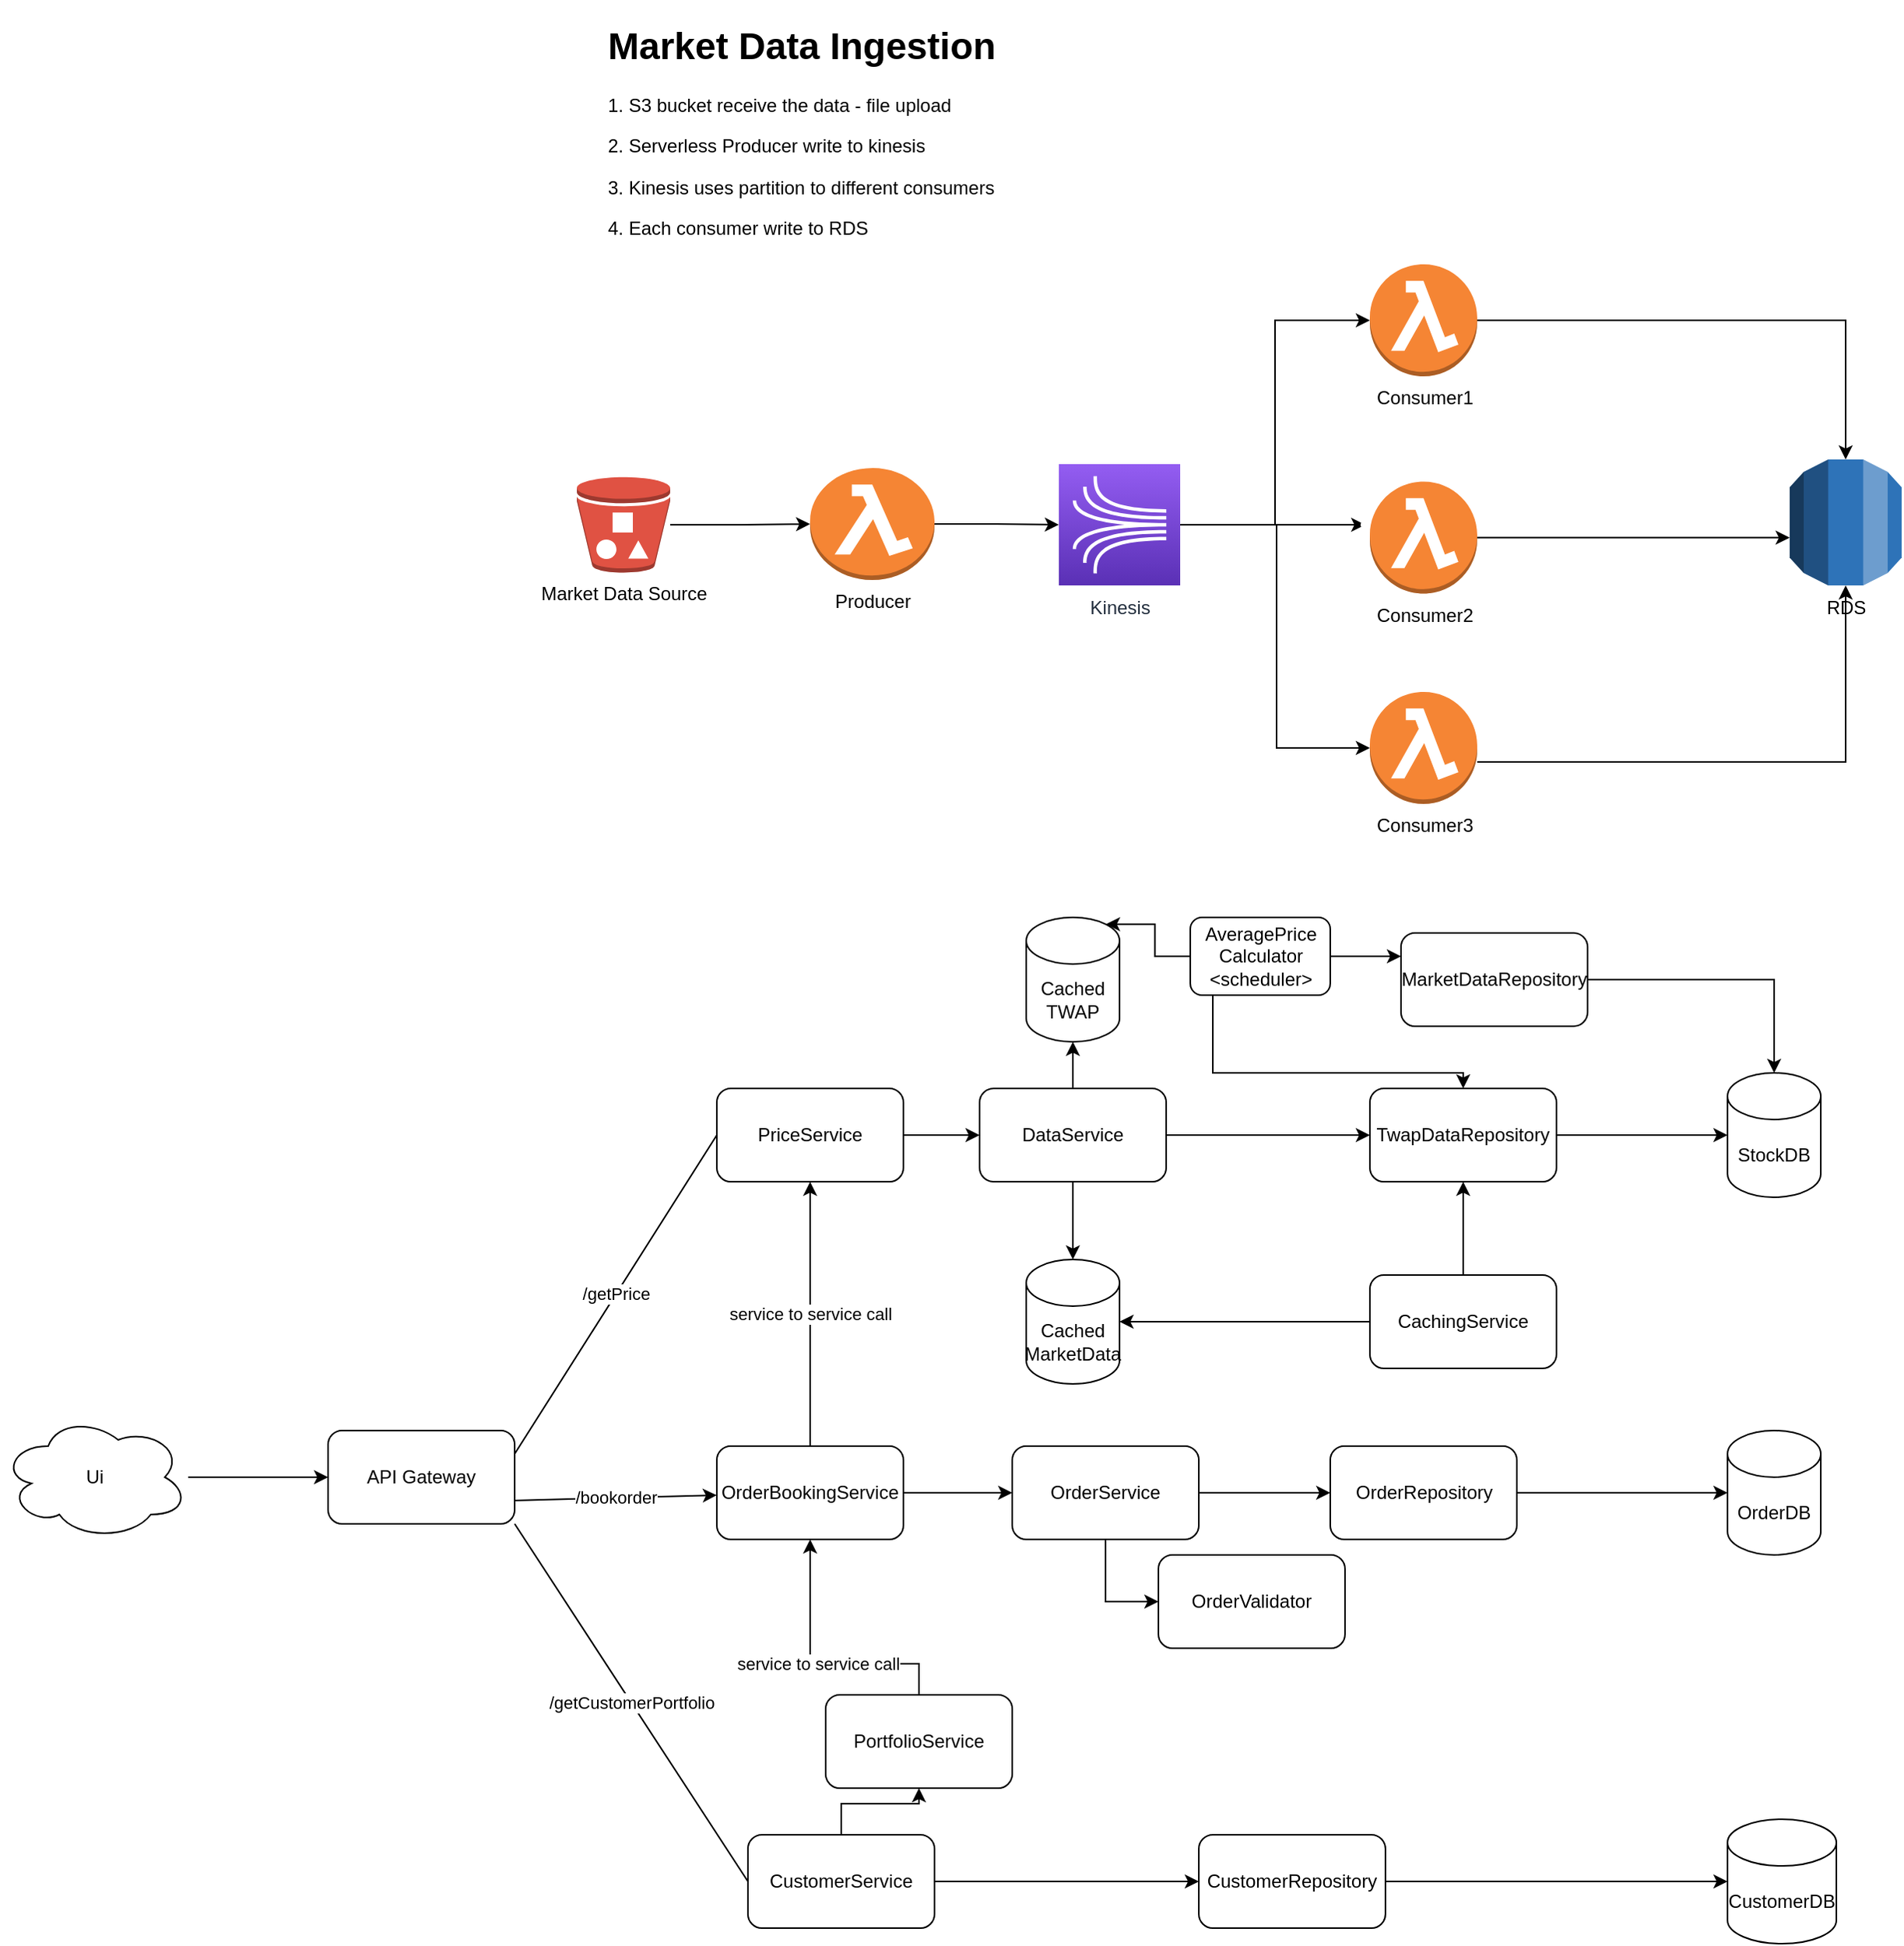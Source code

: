 <mxfile version="15.5.8" type="github">
  <diagram id="6CumLA6GRascpSRATFEl" name="Page-1">
    <mxGraphModel dx="2480" dy="712" grid="1" gridSize="10" guides="1" tooltips="1" connect="1" arrows="1" fold="1" page="1" pageScale="1" pageWidth="827" pageHeight="1169" math="0" shadow="0">
      <root>
        <mxCell id="0" />
        <mxCell id="1" parent="0" />
        <mxCell id="FRNXBc57nvbvUXJ40ujN-28" style="edgeStyle=orthogonalEdgeStyle;rounded=0;orthogonalLoop=1;jettySize=auto;html=1;" edge="1" parent="1" source="FRNXBc57nvbvUXJ40ujN-11" target="FRNXBc57nvbvUXJ40ujN-15">
          <mxGeometry relative="1" as="geometry" />
        </mxCell>
        <mxCell id="FRNXBc57nvbvUXJ40ujN-11" value="Producer" style="outlineConnect=0;dashed=0;verticalLabelPosition=bottom;verticalAlign=top;align=center;html=1;shape=mxgraph.aws3.lambda_function;fillColor=#F58534;gradientColor=none;" vertex="1" parent="1">
          <mxGeometry x="190" y="441" width="80" height="72" as="geometry" />
        </mxCell>
        <mxCell id="FRNXBc57nvbvUXJ40ujN-12" value="RDS" style="outlineConnect=0;dashed=0;verticalLabelPosition=bottom;verticalAlign=top;align=center;html=1;shape=mxgraph.aws3.rds;fillColor=#2E73B8;gradientColor=none;" vertex="1" parent="1">
          <mxGeometry x="820" y="435.5" width="72" height="81" as="geometry" />
        </mxCell>
        <mxCell id="FRNXBc57nvbvUXJ40ujN-27" style="edgeStyle=orthogonalEdgeStyle;rounded=0;orthogonalLoop=1;jettySize=auto;html=1;" edge="1" parent="1" source="FRNXBc57nvbvUXJ40ujN-13" target="FRNXBc57nvbvUXJ40ujN-11">
          <mxGeometry relative="1" as="geometry" />
        </mxCell>
        <mxCell id="FRNXBc57nvbvUXJ40ujN-13" value="Market Data Source" style="outlineConnect=0;dashed=0;verticalLabelPosition=bottom;verticalAlign=top;align=center;html=1;shape=mxgraph.aws3.bucket_with_objects;fillColor=#E05243;gradientColor=none;" vertex="1" parent="1">
          <mxGeometry x="40" y="446.75" width="60" height="61.5" as="geometry" />
        </mxCell>
        <mxCell id="FRNXBc57nvbvUXJ40ujN-20" value="" style="edgeStyle=orthogonalEdgeStyle;rounded=0;orthogonalLoop=1;jettySize=auto;html=1;" edge="1" parent="1" source="FRNXBc57nvbvUXJ40ujN-15" target="FRNXBc57nvbvUXJ40ujN-19">
          <mxGeometry relative="1" as="geometry" />
        </mxCell>
        <mxCell id="FRNXBc57nvbvUXJ40ujN-15" value="Kinesis" style="sketch=0;points=[[0,0,0],[0.25,0,0],[0.5,0,0],[0.75,0,0],[1,0,0],[0,1,0],[0.25,1,0],[0.5,1,0],[0.75,1,0],[1,1,0],[0,0.25,0],[0,0.5,0],[0,0.75,0],[1,0.25,0],[1,0.5,0],[1,0.75,0]];outlineConnect=0;fontColor=#232F3E;gradientColor=#945DF2;gradientDirection=north;fillColor=#5A30B5;strokeColor=#ffffff;dashed=0;verticalLabelPosition=bottom;verticalAlign=top;align=center;html=1;fontSize=12;fontStyle=0;aspect=fixed;shape=mxgraph.aws4.resourceIcon;resIcon=mxgraph.aws4.kinesis;" vertex="1" parent="1">
          <mxGeometry x="350" y="438.5" width="78" height="78" as="geometry" />
        </mxCell>
        <mxCell id="FRNXBc57nvbvUXJ40ujN-16" value="Consumer1" style="outlineConnect=0;dashed=0;verticalLabelPosition=bottom;verticalAlign=top;align=center;html=1;shape=mxgraph.aws3.lambda_function;fillColor=#F58534;gradientColor=none;" vertex="1" parent="1">
          <mxGeometry x="550" y="310" width="69" height="72" as="geometry" />
        </mxCell>
        <mxCell id="FRNXBc57nvbvUXJ40ujN-24" value="" style="edgeStyle=orthogonalEdgeStyle;rounded=0;orthogonalLoop=1;jettySize=auto;html=1;" edge="1" parent="1" source="FRNXBc57nvbvUXJ40ujN-17" target="FRNXBc57nvbvUXJ40ujN-12">
          <mxGeometry relative="1" as="geometry">
            <mxPoint x="740" y="520" as="targetPoint" />
            <Array as="points">
              <mxPoint x="730" y="486" />
              <mxPoint x="730" y="486" />
            </Array>
          </mxGeometry>
        </mxCell>
        <mxCell id="FRNXBc57nvbvUXJ40ujN-17" value="Consumer2" style="outlineConnect=0;dashed=0;verticalLabelPosition=bottom;verticalAlign=top;align=center;html=1;shape=mxgraph.aws3.lambda_function;fillColor=#F58534;gradientColor=none;" vertex="1" parent="1">
          <mxGeometry x="550" y="449.75" width="69" height="72" as="geometry" />
        </mxCell>
        <mxCell id="FRNXBc57nvbvUXJ40ujN-18" value="Consumer3" style="outlineConnect=0;dashed=0;verticalLabelPosition=bottom;verticalAlign=top;align=center;html=1;shape=mxgraph.aws3.lambda_function;fillColor=#F58534;gradientColor=none;" vertex="1" parent="1">
          <mxGeometry x="550" y="585" width="69" height="72" as="geometry" />
        </mxCell>
        <mxCell id="FRNXBc57nvbvUXJ40ujN-19" value="" style="shape=waypoint;sketch=0;size=6;pointerEvents=1;points=[];fillColor=#5A30B5;resizable=0;rotatable=0;perimeter=centerPerimeter;snapToPoint=1;dashed=0;fontColor=#232F3E;fontStyle=0;verticalAlign=top;strokeColor=#ffffff;gradientColor=#945DF2;gradientDirection=north;" vertex="1" parent="1">
          <mxGeometry x="527" y="457.5" width="40" height="40" as="geometry" />
        </mxCell>
        <mxCell id="FRNXBc57nvbvUXJ40ujN-21" value="" style="edgeStyle=orthogonalEdgeStyle;rounded=0;orthogonalLoop=1;jettySize=auto;html=1;entryX=0;entryY=0.5;entryDx=0;entryDy=0;entryPerimeter=0;" edge="1" parent="1" source="FRNXBc57nvbvUXJ40ujN-15" target="FRNXBc57nvbvUXJ40ujN-16">
          <mxGeometry relative="1" as="geometry">
            <mxPoint x="400" y="390" as="sourcePoint" />
            <mxPoint x="519" y="390" as="targetPoint" />
          </mxGeometry>
        </mxCell>
        <mxCell id="FRNXBc57nvbvUXJ40ujN-22" value="" style="edgeStyle=orthogonalEdgeStyle;rounded=0;orthogonalLoop=1;jettySize=auto;html=1;" edge="1" parent="1" source="FRNXBc57nvbvUXJ40ujN-15" target="FRNXBc57nvbvUXJ40ujN-18">
          <mxGeometry relative="1" as="geometry">
            <mxPoint x="438" y="487.5" as="sourcePoint" />
            <mxPoint x="560" y="356" as="targetPoint" />
            <Array as="points">
              <mxPoint x="490" y="478" />
              <mxPoint x="490" y="621" />
            </Array>
          </mxGeometry>
        </mxCell>
        <mxCell id="FRNXBc57nvbvUXJ40ujN-25" value="" style="edgeStyle=orthogonalEdgeStyle;rounded=0;orthogonalLoop=1;jettySize=auto;html=1;" edge="1" parent="1" source="FRNXBc57nvbvUXJ40ujN-16" target="FRNXBc57nvbvUXJ40ujN-12">
          <mxGeometry relative="1" as="geometry">
            <mxPoint x="626" y="345.5" as="sourcePoint" />
            <mxPoint x="827" y="345.5" as="targetPoint" />
            <Array as="points">
              <mxPoint x="856" y="346" />
            </Array>
          </mxGeometry>
        </mxCell>
        <mxCell id="FRNXBc57nvbvUXJ40ujN-26" value="" style="edgeStyle=orthogonalEdgeStyle;rounded=0;orthogonalLoop=1;jettySize=auto;html=1;" edge="1" parent="1" source="FRNXBc57nvbvUXJ40ujN-18" target="FRNXBc57nvbvUXJ40ujN-12">
          <mxGeometry relative="1" as="geometry">
            <mxPoint x="619" y="630" as="sourcePoint" />
            <mxPoint x="856" y="724.75" as="targetPoint" />
            <Array as="points">
              <mxPoint x="856" y="630" />
            </Array>
          </mxGeometry>
        </mxCell>
        <mxCell id="FRNXBc57nvbvUXJ40ujN-31" value="&lt;h1&gt;Market Data Ingestion&lt;/h1&gt;&lt;p&gt;1. S3 bucket receive the data - file upload&lt;/p&gt;&lt;p&gt;2. Serverless Producer write to kinesis&lt;/p&gt;&lt;p&gt;3. Kinesis uses partition to different consumers&lt;/p&gt;&lt;p&gt;4. Each consumer write to RDS&amp;nbsp;&lt;/p&gt;" style="text;html=1;strokeColor=none;fillColor=none;spacing=5;spacingTop=-20;whiteSpace=wrap;overflow=hidden;rounded=0;align=left;" vertex="1" parent="1">
          <mxGeometry x="55" y="150" width="270" height="190" as="geometry" />
        </mxCell>
        <mxCell id="FRNXBc57nvbvUXJ40ujN-55" style="edgeStyle=orthogonalEdgeStyle;rounded=0;orthogonalLoop=1;jettySize=auto;html=1;" edge="1" parent="1" source="FRNXBc57nvbvUXJ40ujN-77" target="FRNXBc57nvbvUXJ40ujN-53">
          <mxGeometry relative="1" as="geometry">
            <mxPoint x="220" y="860" as="sourcePoint" />
          </mxGeometry>
        </mxCell>
        <mxCell id="FRNXBc57nvbvUXJ40ujN-78" value="" style="edgeStyle=orthogonalEdgeStyle;rounded=0;orthogonalLoop=1;jettySize=auto;html=1;" edge="1" parent="1" source="FRNXBc57nvbvUXJ40ujN-33" target="FRNXBc57nvbvUXJ40ujN-77">
          <mxGeometry relative="1" as="geometry" />
        </mxCell>
        <mxCell id="FRNXBc57nvbvUXJ40ujN-33" value="PriceService" style="rounded=1;whiteSpace=wrap;html=1;align=center;" vertex="1" parent="1">
          <mxGeometry x="130" y="840" width="120" height="60" as="geometry" />
        </mxCell>
        <mxCell id="FRNXBc57nvbvUXJ40ujN-34" value="StockDB" style="shape=cylinder3;whiteSpace=wrap;html=1;boundedLbl=1;backgroundOutline=1;size=15;align=center;" vertex="1" parent="1">
          <mxGeometry x="780" y="830" width="60" height="80" as="geometry" />
        </mxCell>
        <mxCell id="FRNXBc57nvbvUXJ40ujN-60" style="edgeStyle=orthogonalEdgeStyle;rounded=0;orthogonalLoop=1;jettySize=auto;html=1;" edge="1" parent="1" source="FRNXBc57nvbvUXJ40ujN-36" target="FRNXBc57nvbvUXJ40ujN-34">
          <mxGeometry relative="1" as="geometry" />
        </mxCell>
        <mxCell id="FRNXBc57nvbvUXJ40ujN-36" value="MarketDataRepository" style="rounded=1;whiteSpace=wrap;html=1;align=center;" vertex="1" parent="1">
          <mxGeometry x="570" y="740" width="120" height="60" as="geometry" />
        </mxCell>
        <mxCell id="FRNXBc57nvbvUXJ40ujN-73" value="service to service call" style="edgeStyle=orthogonalEdgeStyle;rounded=0;orthogonalLoop=1;jettySize=auto;html=1;" edge="1" parent="1" source="FRNXBc57nvbvUXJ40ujN-37" target="FRNXBc57nvbvUXJ40ujN-33">
          <mxGeometry relative="1" as="geometry" />
        </mxCell>
        <mxCell id="FRNXBc57nvbvUXJ40ujN-75" value="" style="edgeStyle=orthogonalEdgeStyle;rounded=0;orthogonalLoop=1;jettySize=auto;html=1;" edge="1" parent="1" source="FRNXBc57nvbvUXJ40ujN-37" target="FRNXBc57nvbvUXJ40ujN-74">
          <mxGeometry relative="1" as="geometry" />
        </mxCell>
        <mxCell id="FRNXBc57nvbvUXJ40ujN-37" value="OrderBookingService" style="rounded=1;whiteSpace=wrap;html=1;align=center;" vertex="1" parent="1">
          <mxGeometry x="130" y="1070" width="120" height="60" as="geometry" />
        </mxCell>
        <mxCell id="FRNXBc57nvbvUXJ40ujN-70" style="edgeStyle=orthogonalEdgeStyle;rounded=0;orthogonalLoop=1;jettySize=auto;html=1;entryX=0;entryY=0.5;entryDx=0;entryDy=0;entryPerimeter=0;" edge="1" parent="1" source="FRNXBc57nvbvUXJ40ujN-38" target="FRNXBc57nvbvUXJ40ujN-68">
          <mxGeometry relative="1" as="geometry" />
        </mxCell>
        <mxCell id="FRNXBc57nvbvUXJ40ujN-38" value="OrderRepository" style="rounded=1;whiteSpace=wrap;html=1;align=center;" vertex="1" parent="1">
          <mxGeometry x="524.5" y="1070" width="120" height="60" as="geometry" />
        </mxCell>
        <mxCell id="FRNXBc57nvbvUXJ40ujN-39" value="/getPrice" style="endArrow=none;html=1;rounded=0;entryX=0;entryY=0.5;entryDx=0;entryDy=0;exitX=1;exitY=0.25;exitDx=0;exitDy=0;" edge="1" parent="1" source="FRNXBc57nvbvUXJ40ujN-51" target="FRNXBc57nvbvUXJ40ujN-33">
          <mxGeometry width="50" height="50" relative="1" as="geometry">
            <mxPoint x="-61" y="860" as="sourcePoint" />
            <mxPoint x="99" y="860" as="targetPoint" />
          </mxGeometry>
        </mxCell>
        <mxCell id="FRNXBc57nvbvUXJ40ujN-40" value="/bookorder" style="endArrow=classic;html=1;rounded=0;exitX=1;exitY=0.75;exitDx=0;exitDy=0;" edge="1" parent="1" source="FRNXBc57nvbvUXJ40ujN-51" target="FRNXBc57nvbvUXJ40ujN-37">
          <mxGeometry width="50" height="50" relative="1" as="geometry">
            <mxPoint x="-100" y="1010" as="sourcePoint" />
            <mxPoint x="-20" y="940" as="targetPoint" />
          </mxGeometry>
        </mxCell>
        <mxCell id="FRNXBc57nvbvUXJ40ujN-61" style="edgeStyle=orthogonalEdgeStyle;rounded=0;orthogonalLoop=1;jettySize=auto;html=1;entryX=0;entryY=0.5;entryDx=0;entryDy=0;entryPerimeter=0;" edge="1" parent="1" source="FRNXBc57nvbvUXJ40ujN-43" target="FRNXBc57nvbvUXJ40ujN-34">
          <mxGeometry relative="1" as="geometry" />
        </mxCell>
        <mxCell id="FRNXBc57nvbvUXJ40ujN-43" value="TwapDataRepository" style="rounded=1;whiteSpace=wrap;html=1;align=center;" vertex="1" parent="1">
          <mxGeometry x="550" y="840" width="120" height="60" as="geometry" />
        </mxCell>
        <mxCell id="FRNXBc57nvbvUXJ40ujN-52" value="" style="edgeStyle=orthogonalEdgeStyle;rounded=0;orthogonalLoop=1;jettySize=auto;html=1;" edge="1" parent="1" source="FRNXBc57nvbvUXJ40ujN-46" target="FRNXBc57nvbvUXJ40ujN-51">
          <mxGeometry relative="1" as="geometry" />
        </mxCell>
        <mxCell id="FRNXBc57nvbvUXJ40ujN-46" value="Ui" style="ellipse;shape=cloud;whiteSpace=wrap;html=1;align=center;" vertex="1" parent="1">
          <mxGeometry x="-330" y="1050" width="120" height="80" as="geometry" />
        </mxCell>
        <mxCell id="FRNXBc57nvbvUXJ40ujN-51" value="API Gateway" style="rounded=1;whiteSpace=wrap;html=1;align=center;" vertex="1" parent="1">
          <mxGeometry x="-120" y="1060" width="120" height="60" as="geometry" />
        </mxCell>
        <mxCell id="FRNXBc57nvbvUXJ40ujN-53" value="Cached&lt;br&gt;MarketData" style="shape=cylinder3;whiteSpace=wrap;html=1;boundedLbl=1;backgroundOutline=1;size=15;align=center;" vertex="1" parent="1">
          <mxGeometry x="329" y="950" width="60" height="80" as="geometry" />
        </mxCell>
        <mxCell id="FRNXBc57nvbvUXJ40ujN-56" style="edgeStyle=orthogonalEdgeStyle;rounded=0;orthogonalLoop=1;jettySize=auto;html=1;" edge="1" parent="1" source="FRNXBc57nvbvUXJ40ujN-54" target="FRNXBc57nvbvUXJ40ujN-53">
          <mxGeometry relative="1" as="geometry" />
        </mxCell>
        <mxCell id="FRNXBc57nvbvUXJ40ujN-57" style="edgeStyle=orthogonalEdgeStyle;rounded=0;orthogonalLoop=1;jettySize=auto;html=1;" edge="1" parent="1" source="FRNXBc57nvbvUXJ40ujN-54" target="FRNXBc57nvbvUXJ40ujN-43">
          <mxGeometry relative="1" as="geometry" />
        </mxCell>
        <mxCell id="FRNXBc57nvbvUXJ40ujN-54" value="CachingService" style="rounded=1;whiteSpace=wrap;html=1;align=center;" vertex="1" parent="1">
          <mxGeometry x="550" y="960" width="120" height="60" as="geometry" />
        </mxCell>
        <mxCell id="FRNXBc57nvbvUXJ40ujN-62" value="Cached&lt;br&gt;TWAP" style="shape=cylinder3;whiteSpace=wrap;html=1;boundedLbl=1;backgroundOutline=1;size=15;align=center;" vertex="1" parent="1">
          <mxGeometry x="329" y="730" width="60" height="80" as="geometry" />
        </mxCell>
        <mxCell id="FRNXBc57nvbvUXJ40ujN-65" style="edgeStyle=orthogonalEdgeStyle;rounded=0;orthogonalLoop=1;jettySize=auto;html=1;entryX=0;entryY=0.25;entryDx=0;entryDy=0;" edge="1" parent="1" source="FRNXBc57nvbvUXJ40ujN-64" target="FRNXBc57nvbvUXJ40ujN-36">
          <mxGeometry relative="1" as="geometry" />
        </mxCell>
        <mxCell id="FRNXBc57nvbvUXJ40ujN-66" style="edgeStyle=orthogonalEdgeStyle;rounded=0;orthogonalLoop=1;jettySize=auto;html=1;" edge="1" parent="1" source="FRNXBc57nvbvUXJ40ujN-64" target="FRNXBc57nvbvUXJ40ujN-43">
          <mxGeometry relative="1" as="geometry">
            <Array as="points">
              <mxPoint x="449" y="830" />
              <mxPoint x="610" y="830" />
            </Array>
          </mxGeometry>
        </mxCell>
        <mxCell id="FRNXBc57nvbvUXJ40ujN-67" style="edgeStyle=orthogonalEdgeStyle;rounded=0;orthogonalLoop=1;jettySize=auto;html=1;entryX=0.855;entryY=0;entryDx=0;entryDy=4.35;entryPerimeter=0;" edge="1" parent="1" source="FRNXBc57nvbvUXJ40ujN-64" target="FRNXBc57nvbvUXJ40ujN-62">
          <mxGeometry relative="1" as="geometry" />
        </mxCell>
        <mxCell id="FRNXBc57nvbvUXJ40ujN-64" value="AveragePrice&lt;br&gt;Calculator&lt;br&gt;&amp;lt;scheduler&amp;gt;" style="rounded=1;whiteSpace=wrap;html=1;align=center;" vertex="1" parent="1">
          <mxGeometry x="434.5" y="730" width="90" height="50" as="geometry" />
        </mxCell>
        <mxCell id="FRNXBc57nvbvUXJ40ujN-68" value="OrderDB" style="shape=cylinder3;whiteSpace=wrap;html=1;boundedLbl=1;backgroundOutline=1;size=15;align=center;" vertex="1" parent="1">
          <mxGeometry x="780" y="1060" width="60" height="80" as="geometry" />
        </mxCell>
        <mxCell id="FRNXBc57nvbvUXJ40ujN-76" value="" style="edgeStyle=orthogonalEdgeStyle;rounded=0;orthogonalLoop=1;jettySize=auto;html=1;" edge="1" parent="1" source="FRNXBc57nvbvUXJ40ujN-74" target="FRNXBc57nvbvUXJ40ujN-38">
          <mxGeometry relative="1" as="geometry" />
        </mxCell>
        <mxCell id="FRNXBc57nvbvUXJ40ujN-92" style="edgeStyle=orthogonalEdgeStyle;rounded=0;orthogonalLoop=1;jettySize=auto;html=1;entryX=0;entryY=0.5;entryDx=0;entryDy=0;" edge="1" parent="1" source="FRNXBc57nvbvUXJ40ujN-74" target="FRNXBc57nvbvUXJ40ujN-91">
          <mxGeometry relative="1" as="geometry" />
        </mxCell>
        <mxCell id="FRNXBc57nvbvUXJ40ujN-74" value="OrderService" style="rounded=1;whiteSpace=wrap;html=1;align=center;" vertex="1" parent="1">
          <mxGeometry x="320" y="1070" width="120" height="60" as="geometry" />
        </mxCell>
        <mxCell id="FRNXBc57nvbvUXJ40ujN-79" value="" style="edgeStyle=orthogonalEdgeStyle;rounded=0;orthogonalLoop=1;jettySize=auto;html=1;" edge="1" parent="1" source="FRNXBc57nvbvUXJ40ujN-77" target="FRNXBc57nvbvUXJ40ujN-62">
          <mxGeometry relative="1" as="geometry" />
        </mxCell>
        <mxCell id="FRNXBc57nvbvUXJ40ujN-80" style="edgeStyle=orthogonalEdgeStyle;rounded=0;orthogonalLoop=1;jettySize=auto;html=1;" edge="1" parent="1" source="FRNXBc57nvbvUXJ40ujN-77" target="FRNXBc57nvbvUXJ40ujN-43">
          <mxGeometry relative="1" as="geometry" />
        </mxCell>
        <mxCell id="FRNXBc57nvbvUXJ40ujN-77" value="DataService" style="rounded=1;whiteSpace=wrap;html=1;align=center;" vertex="1" parent="1">
          <mxGeometry x="299" y="840" width="120" height="60" as="geometry" />
        </mxCell>
        <mxCell id="FRNXBc57nvbvUXJ40ujN-81" value="CustomerDB" style="shape=cylinder3;whiteSpace=wrap;html=1;boundedLbl=1;backgroundOutline=1;size=15;align=center;" vertex="1" parent="1">
          <mxGeometry x="780" y="1310" width="70" height="80" as="geometry" />
        </mxCell>
        <mxCell id="FRNXBc57nvbvUXJ40ujN-85" style="edgeStyle=orthogonalEdgeStyle;rounded=0;orthogonalLoop=1;jettySize=auto;html=1;entryX=0.5;entryY=1;entryDx=0;entryDy=0;" edge="1" parent="1" source="FRNXBc57nvbvUXJ40ujN-82" target="FRNXBc57nvbvUXJ40ujN-84">
          <mxGeometry relative="1" as="geometry" />
        </mxCell>
        <mxCell id="FRNXBc57nvbvUXJ40ujN-82" value="CustomerService" style="rounded=1;whiteSpace=wrap;html=1;align=center;" vertex="1" parent="1">
          <mxGeometry x="150" y="1320" width="120" height="60" as="geometry" />
        </mxCell>
        <mxCell id="FRNXBc57nvbvUXJ40ujN-83" value="/getCustomerPortfolio" style="endArrow=none;html=1;rounded=0;entryX=0;entryY=0.5;entryDx=0;entryDy=0;exitX=1;exitY=1;exitDx=0;exitDy=0;" edge="1" parent="1" source="FRNXBc57nvbvUXJ40ujN-51" target="FRNXBc57nvbvUXJ40ujN-82">
          <mxGeometry width="50" height="50" relative="1" as="geometry">
            <mxPoint x="-80" y="1245" as="sourcePoint" />
            <mxPoint x="70" y="1160" as="targetPoint" />
          </mxGeometry>
        </mxCell>
        <mxCell id="FRNXBc57nvbvUXJ40ujN-86" value="service to service call" style="edgeStyle=orthogonalEdgeStyle;rounded=0;orthogonalLoop=1;jettySize=auto;html=1;" edge="1" parent="1" source="FRNXBc57nvbvUXJ40ujN-84" target="FRNXBc57nvbvUXJ40ujN-37">
          <mxGeometry relative="1" as="geometry">
            <Array as="points">
              <mxPoint x="260" y="1210" />
              <mxPoint x="190" y="1210" />
            </Array>
          </mxGeometry>
        </mxCell>
        <mxCell id="FRNXBc57nvbvUXJ40ujN-88" style="edgeStyle=orthogonalEdgeStyle;rounded=0;orthogonalLoop=1;jettySize=auto;html=1;" edge="1" parent="1" source="FRNXBc57nvbvUXJ40ujN-82" target="FRNXBc57nvbvUXJ40ujN-89">
          <mxGeometry relative="1" as="geometry">
            <mxPoint x="550" y="1290" as="targetPoint" />
          </mxGeometry>
        </mxCell>
        <mxCell id="FRNXBc57nvbvUXJ40ujN-84" value="PortfolioService" style="rounded=1;whiteSpace=wrap;html=1;align=center;" vertex="1" parent="1">
          <mxGeometry x="200" y="1230" width="120" height="60" as="geometry" />
        </mxCell>
        <mxCell id="FRNXBc57nvbvUXJ40ujN-90" value="" style="edgeStyle=orthogonalEdgeStyle;rounded=0;orthogonalLoop=1;jettySize=auto;html=1;" edge="1" parent="1" source="FRNXBc57nvbvUXJ40ujN-89" target="FRNXBc57nvbvUXJ40ujN-81">
          <mxGeometry relative="1" as="geometry" />
        </mxCell>
        <mxCell id="FRNXBc57nvbvUXJ40ujN-89" value="CustomerRepository" style="rounded=1;whiteSpace=wrap;html=1;align=center;" vertex="1" parent="1">
          <mxGeometry x="440" y="1320" width="120" height="60" as="geometry" />
        </mxCell>
        <mxCell id="FRNXBc57nvbvUXJ40ujN-91" value="OrderValidator" style="rounded=1;whiteSpace=wrap;html=1;align=center;" vertex="1" parent="1">
          <mxGeometry x="414" y="1140" width="120" height="60" as="geometry" />
        </mxCell>
      </root>
    </mxGraphModel>
  </diagram>
</mxfile>
